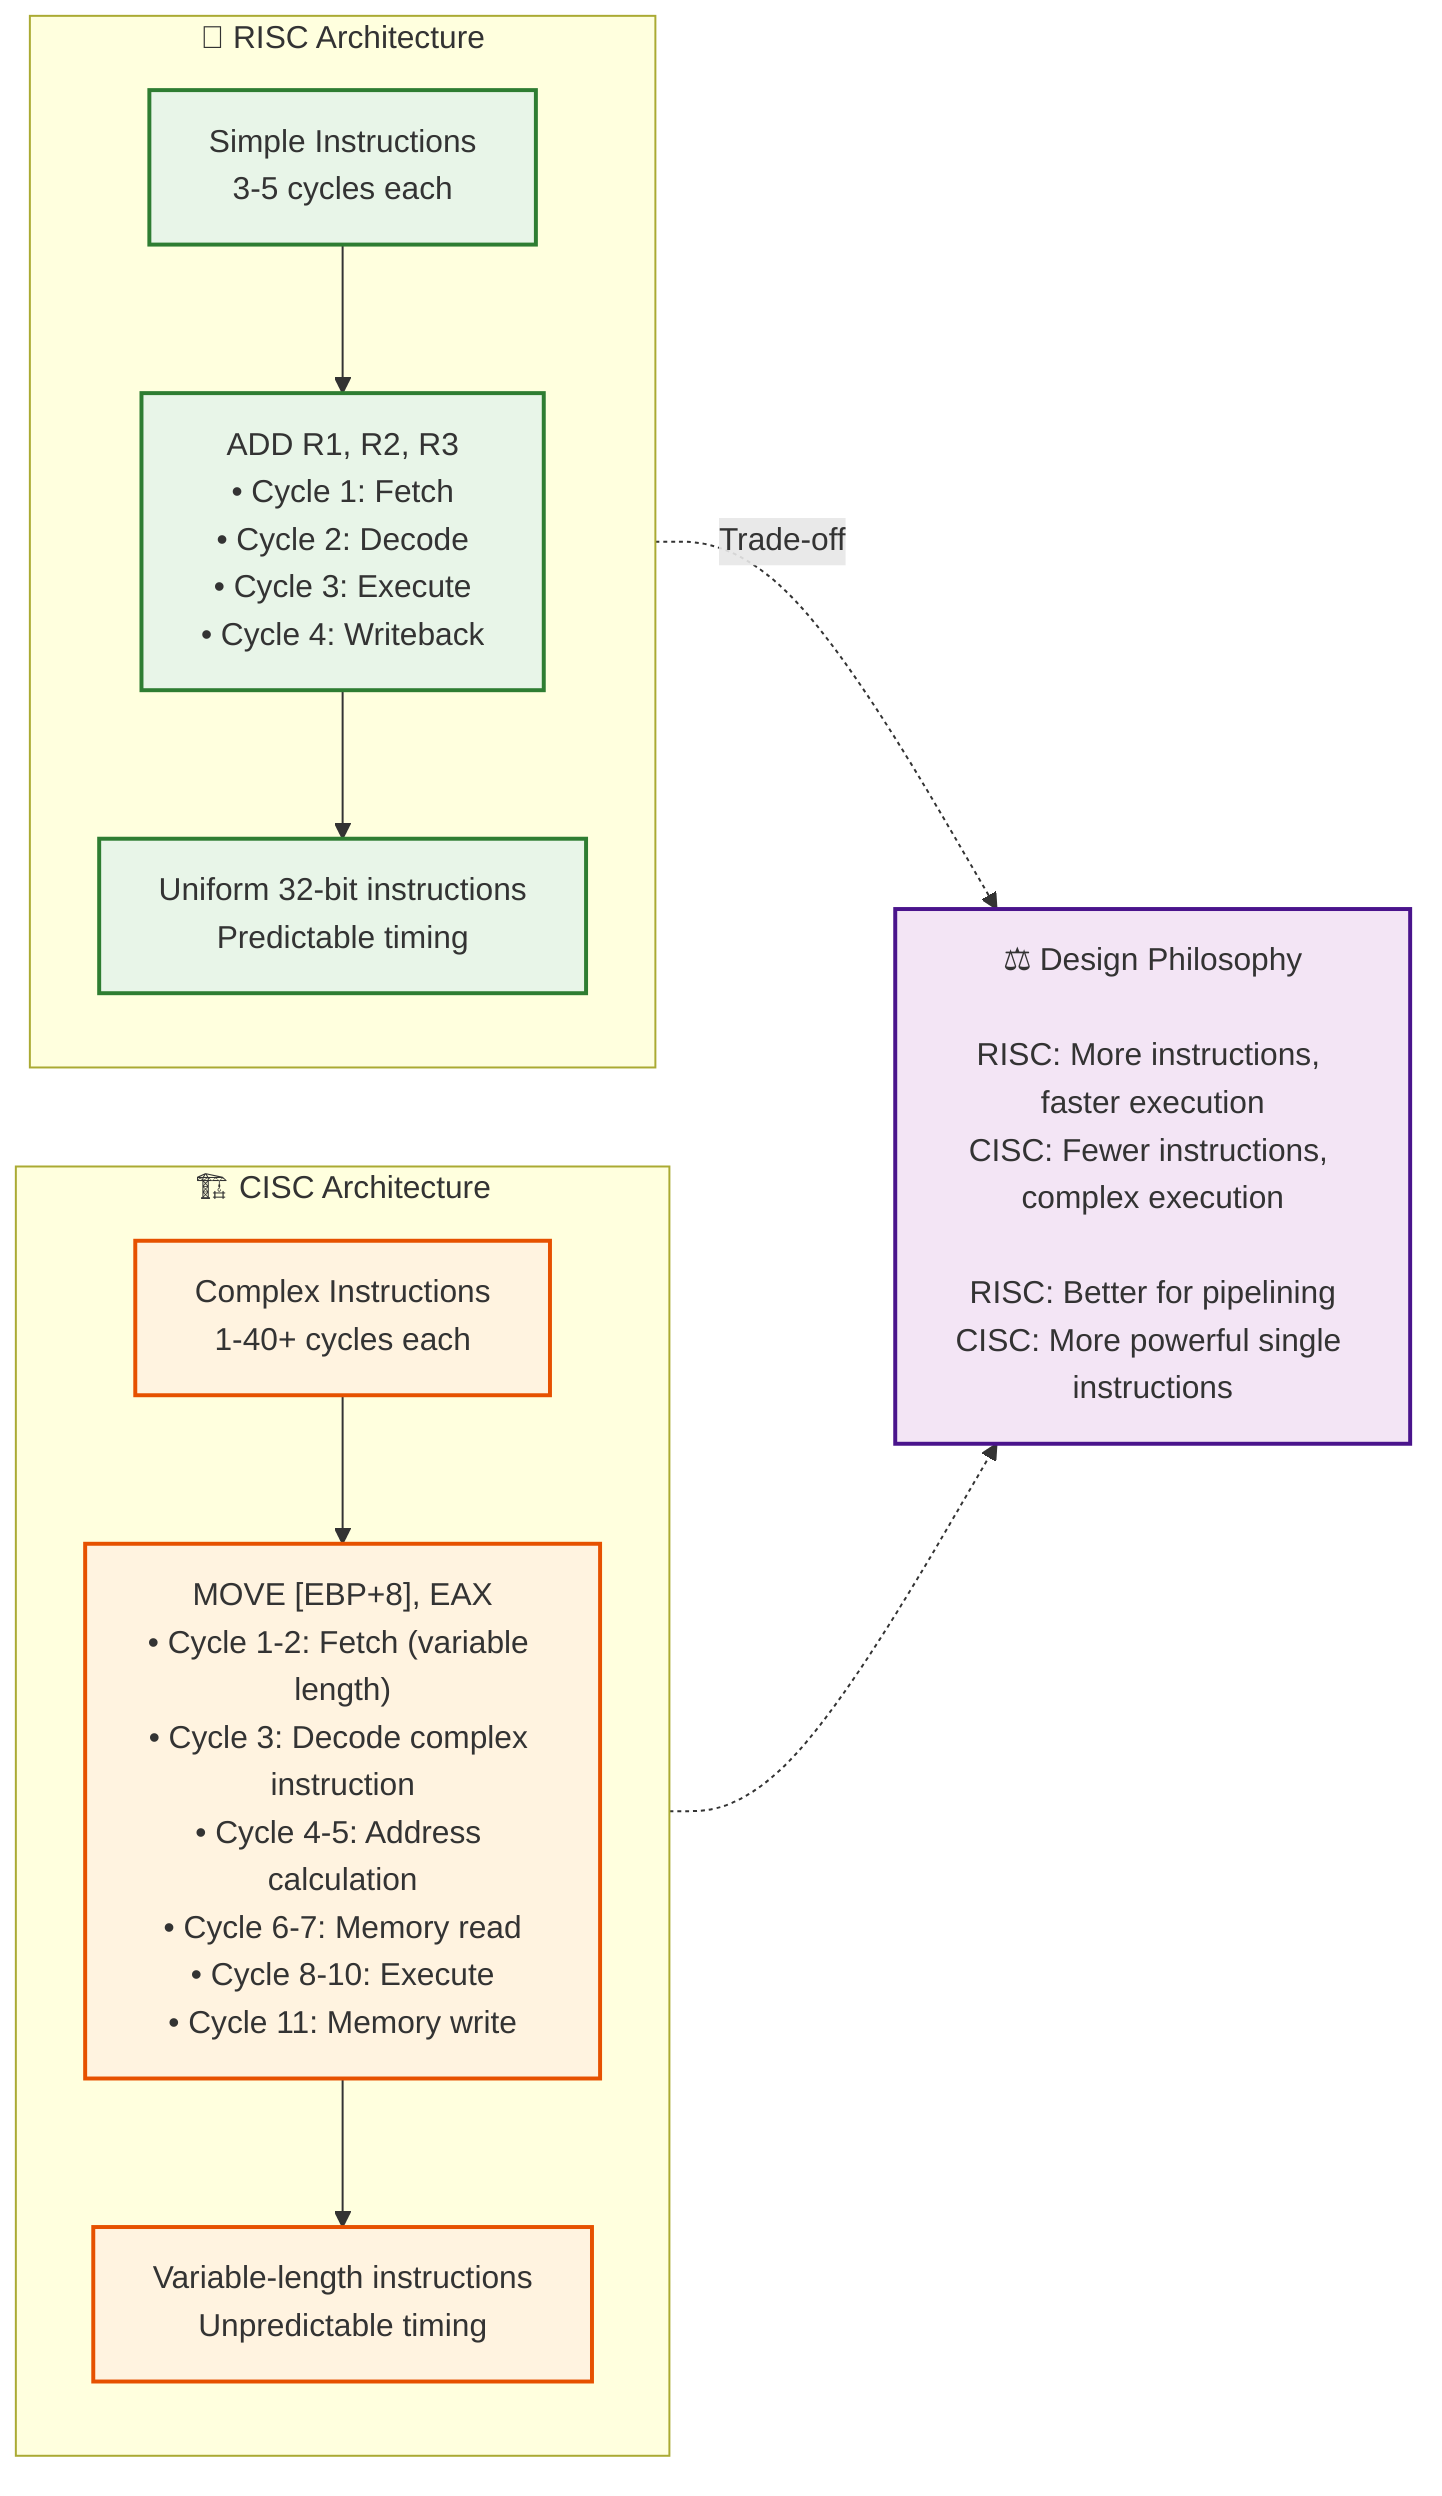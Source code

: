 flowchart LR
    subgraph RISC["🏃 RISC Architecture"]
        direction TB
        R1["Simple Instructions<br/>3-5 cycles each"]
        R2["ADD R1, R2, R3<br/>• Cycle 1: Fetch<br/>• Cycle 2: Decode<br/>• Cycle 3: Execute<br/>• Cycle 4: Writeback"]
        R3["Uniform 32-bit instructions<br/>Predictable timing"]
        R1 --> R2 --> R3
    end
    
    subgraph CISC["🏗️ CISC Architecture"]
        direction TB
        C1["Complex Instructions<br/>1-40+ cycles each"]
        C2["MOVE [EBP+8], EAX<br/>• Cycle 1-2: Fetch (variable length)<br/>• Cycle 3: Decode complex instruction<br/>• Cycle 4-5: Address calculation<br/>• Cycle 6-7: Memory read<br/>• Cycle 8-10: Execute<br/>• Cycle 11: Memory write"]
        C3["Variable-length instructions<br/>Unpredictable timing"]
        C1 --> C2 --> C3
    end
    
    RISC -.->|Trade-off| Comparison["⚖️ Design Philosophy<br/><br/>RISC: More instructions, faster execution<br/>CISC: Fewer instructions, complex execution<br/><br/>RISC: Better for pipelining<br/>CISC: More powerful single instructions"]
    CISC -.-> Comparison
    
    %% Styling
    classDef riscStyle fill:#e8f5e8,stroke:#2e7d32,stroke-width:2px
    classDef ciscStyle fill:#fff3e0,stroke:#e65100,stroke-width:2px
    classDef compStyle fill:#f3e5f5,stroke:#4a148c,stroke-width:2px
    
    class R1,R2,R3 riscStyle
    class C1,C2,C3 ciscStyle
    class Comparison compStyle
